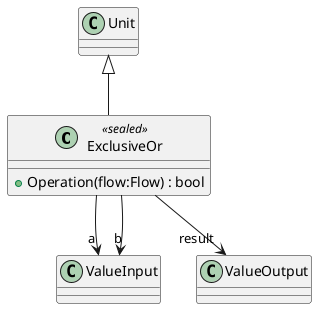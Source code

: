 @startuml
class ExclusiveOr <<sealed>> {
    + Operation(flow:Flow) : bool
}
Unit <|-- ExclusiveOr
ExclusiveOr --> "a" ValueInput
ExclusiveOr --> "b" ValueInput
ExclusiveOr --> "result" ValueOutput
@enduml
